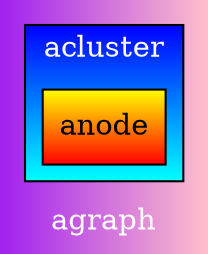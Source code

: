 digraph G { bgcolor="purple:pink" label="agraph" fontcolor="white"
  subgraph cluster1 {fillcolor="blue:cyan" label="acluster" fontcolor="white" style="filled" gradientangle="270"
		node [shape=box fillcolor="red:yellow" style="filled" gradientangle=90]
		anode;
	}

}
